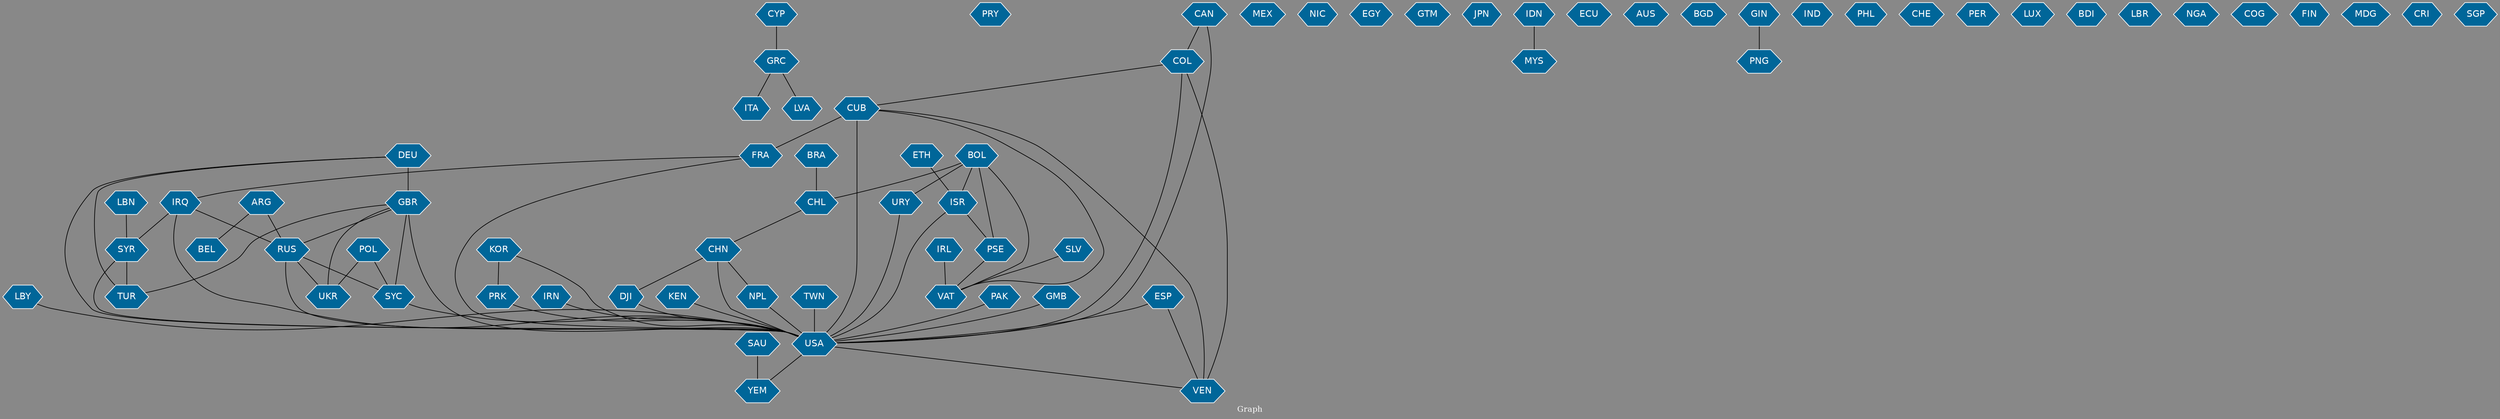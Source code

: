 // Countries together in item graph
graph {
	graph [bgcolor="#888888" fontcolor=white fontsize=12 label="Graph" outputorder=edgesfirst overlap=prism]
	node [color=white fillcolor="#006699" fontcolor=white fontname=Helvetica shape=hexagon style=filled]
	edge [arrowhead=open color=black fontcolor=white fontname=Courier fontsize=12]
		ITA [label=ITA]
		PRY [label=PRY]
		LVA [label=LVA]
		GRC [label=GRC]
		YEM [label=YEM]
		SAU [label=SAU]
		GBR [label=GBR]
		SYR [label=SYR]
		MEX [label=MEX]
		COL [label=COL]
		CHL [label=CHL]
		BRA [label=BRA]
		USA [label=USA]
		NPL [label=NPL]
		CHN [label=CHN]
		KOR [label=KOR]
		CAN [label=CAN]
		RUS [label=RUS]
		IRQ [label=IRQ]
		ARG [label=ARG]
		BOL [label=BOL]
		URY [label=URY]
		ESP [label=ESP]
		FRA [label=FRA]
		NIC [label=NIC]
		CUB [label=CUB]
		ISR [label=ISR]
		DEU [label=DEU]
		PRK [label=PRK]
		EGY [label=EGY]
		VEN [label=VEN]
		LBY [label=LBY]
		IRN [label=IRN]
		UKR [label=UKR]
		GTM [label=GTM]
		JPN [label=JPN]
		SYC [label=SYC]
		MYS [label=MYS]
		ECU [label=ECU]
		AUS [label=AUS]
		KEN [label=KEN]
		TWN [label=TWN]
		BGD [label=BGD]
		PSE [label=PSE]
		GIN [label=GIN]
		PNG [label=PNG]
		IDN [label=IDN]
		DJI [label=DJI]
		VAT [label=VAT]
		BEL [label=BEL]
		IND [label=IND]
		PHL [label=PHL]
		POL [label=POL]
		SLV [label=SLV]
		IRL [label=IRL]
		PAK [label=PAK]
		CHE [label=CHE]
		PER [label=PER]
		LUX [label=LUX]
		LBN [label=LBN]
		BDI [label=BDI]
		LBR [label=LBR]
		NGA [label=NGA]
		COG [label=COG]
		TUR [label=TUR]
		ETH [label=ETH]
		FIN [label=FIN]
		GMB [label=GMB]
		MDG [label=MDG]
		CRI [label=CRI]
		SGP [label=SGP]
		CYP [label=CYP]
			POL -- SYC [weight=1]
			GRC -- ITA [weight=1]
			SYR -- USA [weight=2]
			IDN -- MYS [weight=1]
			KOR -- PRK [weight=5]
			ISR -- PSE [weight=2]
			SYR -- TUR [weight=1]
			DJI -- USA [weight=1]
			CUB -- FRA [weight=5]
			COL -- CUB [weight=1]
			KOR -- USA [weight=1]
			CHN -- USA [weight=2]
			CHN -- NPL [weight=1]
			FRA -- USA [weight=1]
			GIN -- PNG [weight=1]
			CUB -- VAT [weight=3]
			CAN -- USA [weight=1]
			SAU -- YEM [weight=2]
			ARG -- BEL [weight=1]
			CYP -- GRC [weight=1]
			IRQ -- USA [weight=4]
			URY -- USA [weight=1]
			BRA -- CHL [weight=1]
			GRC -- LVA [weight=1]
			SLV -- VAT [weight=1]
			FRA -- IRQ [weight=1]
			GMB -- USA [weight=1]
			ESP -- VEN [weight=1]
			TWN -- USA [weight=1]
			GBR -- TUR [weight=1]
			BOL -- ISR [weight=1]
			BOL -- VAT [weight=1]
			COL -- VEN [weight=1]
			NPL -- USA [weight=1]
			DEU -- GBR [weight=3]
			DEU -- TUR [weight=1]
			IRQ -- RUS [weight=1]
			ARG -- RUS [weight=1]
			GBR -- UKR [weight=1]
			CHL -- CHN [weight=1]
			USA -- YEM [weight=1]
			PSE -- VAT [weight=3]
			RUS -- USA [weight=1]
			CHN -- DJI [weight=1]
			ETH -- ISR [weight=1]
			LBN -- SYR [weight=1]
			DEU -- USA [weight=1]
			RUS -- UKR [weight=3]
			IRQ -- SYR [weight=2]
			IRN -- USA [weight=1]
			CUB -- USA [weight=13]
			LBY -- USA [weight=1]
			BOL -- PSE [weight=1]
			GBR -- SYC [weight=4]
			ISR -- USA [weight=1]
			IRL -- VAT [weight=1]
			COL -- USA [weight=1]
			BOL -- URY [weight=1]
			POL -- UKR [weight=1]
			BOL -- CHL [weight=1]
			GBR -- RUS [weight=1]
			SYC -- USA [weight=1]
			ESP -- USA [weight=1]
			CAN -- COL [weight=1]
			PRK -- USA [weight=1]
			RUS -- SYC [weight=1]
			KEN -- USA [weight=1]
			GBR -- USA [weight=2]
			PAK -- USA [weight=1]
			CUB -- VEN [weight=3]
			USA -- VEN [weight=1]
}